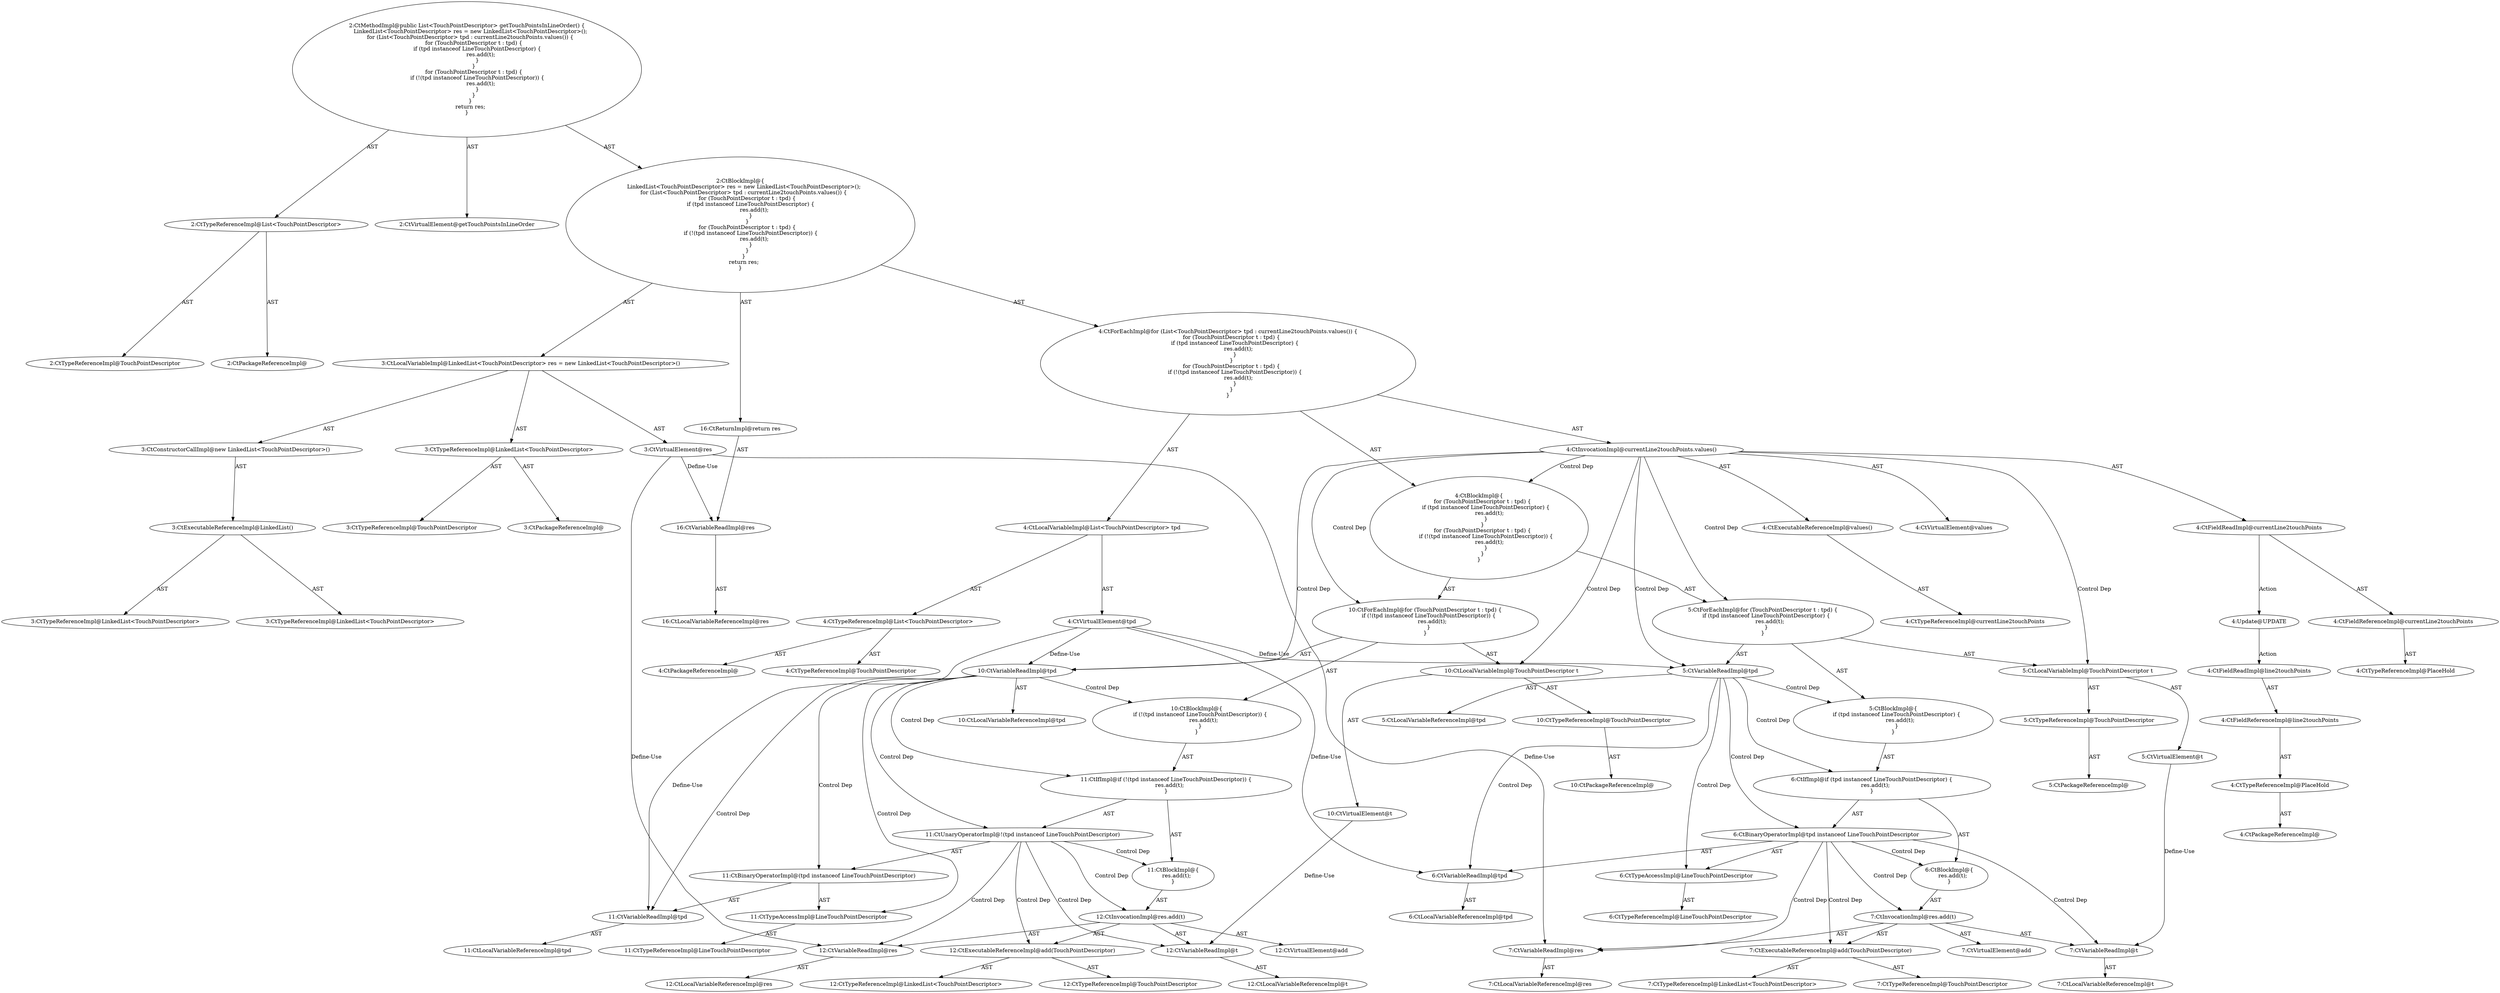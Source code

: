 digraph "getTouchPointsInLineOrder#?" {
0 [label="2:CtTypeReferenceImpl@List<TouchPointDescriptor>" shape=ellipse]
1 [label="2:CtPackageReferenceImpl@" shape=ellipse]
2 [label="2:CtTypeReferenceImpl@TouchPointDescriptor" shape=ellipse]
3 [label="2:CtVirtualElement@getTouchPointsInLineOrder" shape=ellipse]
4 [label="3:CtTypeReferenceImpl@LinkedList<TouchPointDescriptor>" shape=ellipse]
5 [label="3:CtPackageReferenceImpl@" shape=ellipse]
6 [label="3:CtTypeReferenceImpl@TouchPointDescriptor" shape=ellipse]
7 [label="3:CtExecutableReferenceImpl@LinkedList()" shape=ellipse]
8 [label="3:CtTypeReferenceImpl@LinkedList<TouchPointDescriptor>" shape=ellipse]
9 [label="3:CtTypeReferenceImpl@LinkedList<TouchPointDescriptor>" shape=ellipse]
10 [label="3:CtConstructorCallImpl@new LinkedList<TouchPointDescriptor>()" shape=ellipse]
11 [label="3:CtVirtualElement@res" shape=ellipse]
12 [label="3:CtLocalVariableImpl@LinkedList<TouchPointDescriptor> res = new LinkedList<TouchPointDescriptor>()" shape=ellipse]
13 [label="4:CtTypeReferenceImpl@List<TouchPointDescriptor>" shape=ellipse]
14 [label="4:CtPackageReferenceImpl@" shape=ellipse]
15 [label="4:CtTypeReferenceImpl@TouchPointDescriptor" shape=ellipse]
16 [label="4:CtVirtualElement@tpd" shape=ellipse]
17 [label="4:CtLocalVariableImpl@List<TouchPointDescriptor> tpd" shape=ellipse]
18 [label="4:CtExecutableReferenceImpl@values()" shape=ellipse]
19 [label="4:CtTypeReferenceImpl@currentLine2touchPoints" shape=ellipse]
20 [label="4:CtVirtualElement@values" shape=ellipse]
21 [label="4:CtFieldReferenceImpl@currentLine2touchPoints" shape=ellipse]
22 [label="4:CtTypeReferenceImpl@PlaceHold" shape=ellipse]
23 [label="4:CtFieldReadImpl@currentLine2touchPoints" shape=ellipse]
24 [label="4:CtInvocationImpl@currentLine2touchPoints.values()" shape=ellipse]
25 [label="5:CtTypeReferenceImpl@TouchPointDescriptor" shape=ellipse]
26 [label="5:CtPackageReferenceImpl@" shape=ellipse]
27 [label="5:CtVirtualElement@t" shape=ellipse]
28 [label="5:CtLocalVariableImpl@TouchPointDescriptor t" shape=ellipse]
29 [label="5:CtVariableReadImpl@tpd" shape=ellipse]
30 [label="5:CtLocalVariableReferenceImpl@tpd" shape=ellipse]
31 [label="6:CtVariableReadImpl@tpd" shape=ellipse]
32 [label="6:CtLocalVariableReferenceImpl@tpd" shape=ellipse]
33 [label="6:CtTypeAccessImpl@LineTouchPointDescriptor" shape=ellipse]
34 [label="6:CtTypeReferenceImpl@LineTouchPointDescriptor" shape=ellipse]
35 [label="6:CtBinaryOperatorImpl@tpd instanceof LineTouchPointDescriptor" shape=ellipse]
36 [label="7:CtExecutableReferenceImpl@add(TouchPointDescriptor)" shape=ellipse]
37 [label="7:CtTypeReferenceImpl@LinkedList<TouchPointDescriptor>" shape=ellipse]
38 [label="7:CtTypeReferenceImpl@TouchPointDescriptor" shape=ellipse]
39 [label="7:CtVirtualElement@add" shape=ellipse]
40 [label="7:CtVariableReadImpl@res" shape=ellipse]
41 [label="7:CtLocalVariableReferenceImpl@res" shape=ellipse]
42 [label="7:CtVariableReadImpl@t" shape=ellipse]
43 [label="7:CtLocalVariableReferenceImpl@t" shape=ellipse]
44 [label="7:CtInvocationImpl@res.add(t)" shape=ellipse]
45 [label="6:CtBlockImpl@\{
    res.add(t);
\}" shape=ellipse]
46 [label="6:CtIfImpl@if (tpd instanceof LineTouchPointDescriptor) \{
    res.add(t);
\}" shape=ellipse]
47 [label="5:CtBlockImpl@\{
    if (tpd instanceof LineTouchPointDescriptor) \{
        res.add(t);
    \}
\}" shape=ellipse]
48 [label="5:CtForEachImpl@for (TouchPointDescriptor t : tpd) \{
    if (tpd instanceof LineTouchPointDescriptor) \{
        res.add(t);
    \}
\}" shape=ellipse]
49 [label="10:CtTypeReferenceImpl@TouchPointDescriptor" shape=ellipse]
50 [label="10:CtPackageReferenceImpl@" shape=ellipse]
51 [label="10:CtVirtualElement@t" shape=ellipse]
52 [label="10:CtLocalVariableImpl@TouchPointDescriptor t" shape=ellipse]
53 [label="10:CtVariableReadImpl@tpd" shape=ellipse]
54 [label="10:CtLocalVariableReferenceImpl@tpd" shape=ellipse]
55 [label="11:CtVariableReadImpl@tpd" shape=ellipse]
56 [label="11:CtLocalVariableReferenceImpl@tpd" shape=ellipse]
57 [label="11:CtTypeAccessImpl@LineTouchPointDescriptor" shape=ellipse]
58 [label="11:CtTypeReferenceImpl@LineTouchPointDescriptor" shape=ellipse]
59 [label="11:CtBinaryOperatorImpl@(tpd instanceof LineTouchPointDescriptor)" shape=ellipse]
60 [label="11:CtUnaryOperatorImpl@!(tpd instanceof LineTouchPointDescriptor)" shape=ellipse]
61 [label="12:CtExecutableReferenceImpl@add(TouchPointDescriptor)" shape=ellipse]
62 [label="12:CtTypeReferenceImpl@LinkedList<TouchPointDescriptor>" shape=ellipse]
63 [label="12:CtTypeReferenceImpl@TouchPointDescriptor" shape=ellipse]
64 [label="12:CtVirtualElement@add" shape=ellipse]
65 [label="12:CtVariableReadImpl@res" shape=ellipse]
66 [label="12:CtLocalVariableReferenceImpl@res" shape=ellipse]
67 [label="12:CtVariableReadImpl@t" shape=ellipse]
68 [label="12:CtLocalVariableReferenceImpl@t" shape=ellipse]
69 [label="12:CtInvocationImpl@res.add(t)" shape=ellipse]
70 [label="11:CtBlockImpl@\{
    res.add(t);
\}" shape=ellipse]
71 [label="11:CtIfImpl@if (!(tpd instanceof LineTouchPointDescriptor)) \{
    res.add(t);
\}" shape=ellipse]
72 [label="10:CtBlockImpl@\{
    if (!(tpd instanceof LineTouchPointDescriptor)) \{
        res.add(t);
    \}
\}" shape=ellipse]
73 [label="10:CtForEachImpl@for (TouchPointDescriptor t : tpd) \{
    if (!(tpd instanceof LineTouchPointDescriptor)) \{
        res.add(t);
    \}
\}" shape=ellipse]
74 [label="4:CtBlockImpl@\{
    for (TouchPointDescriptor t : tpd) \{
        if (tpd instanceof LineTouchPointDescriptor) \{
            res.add(t);
        \}
    \}
    for (TouchPointDescriptor t : tpd) \{
        if (!(tpd instanceof LineTouchPointDescriptor)) \{
            res.add(t);
        \}
    \}
\}" shape=ellipse]
75 [label="4:CtForEachImpl@for (List<TouchPointDescriptor> tpd : currentLine2touchPoints.values()) \{
    for (TouchPointDescriptor t : tpd) \{
        if (tpd instanceof LineTouchPointDescriptor) \{
            res.add(t);
        \}
    \}
    for (TouchPointDescriptor t : tpd) \{
        if (!(tpd instanceof LineTouchPointDescriptor)) \{
            res.add(t);
        \}
    \}
\}" shape=ellipse]
76 [label="16:CtVariableReadImpl@res" shape=ellipse]
77 [label="16:CtLocalVariableReferenceImpl@res" shape=ellipse]
78 [label="16:CtReturnImpl@return res" shape=ellipse]
79 [label="2:CtBlockImpl@\{
    LinkedList<TouchPointDescriptor> res = new LinkedList<TouchPointDescriptor>();
    for (List<TouchPointDescriptor> tpd : currentLine2touchPoints.values()) \{
        for (TouchPointDescriptor t : tpd) \{
            if (tpd instanceof LineTouchPointDescriptor) \{
                res.add(t);
            \}
        \}
        for (TouchPointDescriptor t : tpd) \{
            if (!(tpd instanceof LineTouchPointDescriptor)) \{
                res.add(t);
            \}
        \}
    \}
    return res;
\}" shape=ellipse]
80 [label="2:CtMethodImpl@public List<TouchPointDescriptor> getTouchPointsInLineOrder() \{
    LinkedList<TouchPointDescriptor> res = new LinkedList<TouchPointDescriptor>();
    for (List<TouchPointDescriptor> tpd : currentLine2touchPoints.values()) \{
        for (TouchPointDescriptor t : tpd) \{
            if (tpd instanceof LineTouchPointDescriptor) \{
                res.add(t);
            \}
        \}
        for (TouchPointDescriptor t : tpd) \{
            if (!(tpd instanceof LineTouchPointDescriptor)) \{
                res.add(t);
            \}
        \}
    \}
    return res;
\}" shape=ellipse]
81 [label="4:Update@UPDATE" shape=ellipse]
82 [label="4:CtPackageReferenceImpl@" shape=ellipse]
83 [label="4:CtTypeReferenceImpl@PlaceHold" shape=ellipse]
84 [label="4:CtFieldReferenceImpl@line2touchPoints" shape=ellipse]
85 [label="4:CtFieldReadImpl@line2touchPoints" shape=ellipse]
0 -> 1 [label="AST"];
0 -> 2 [label="AST"];
4 -> 5 [label="AST"];
4 -> 6 [label="AST"];
7 -> 8 [label="AST"];
7 -> 9 [label="AST"];
10 -> 7 [label="AST"];
11 -> 40 [label="Define-Use"];
11 -> 65 [label="Define-Use"];
11 -> 76 [label="Define-Use"];
12 -> 11 [label="AST"];
12 -> 4 [label="AST"];
12 -> 10 [label="AST"];
13 -> 14 [label="AST"];
13 -> 15 [label="AST"];
16 -> 29 [label="Define-Use"];
16 -> 31 [label="Define-Use"];
16 -> 53 [label="Define-Use"];
16 -> 55 [label="Define-Use"];
17 -> 16 [label="AST"];
17 -> 13 [label="AST"];
18 -> 19 [label="AST"];
21 -> 22 [label="AST"];
23 -> 21 [label="AST"];
23 -> 81 [label="Action"];
24 -> 20 [label="AST"];
24 -> 23 [label="AST"];
24 -> 18 [label="AST"];
24 -> 74 [label="Control Dep"];
24 -> 48 [label="Control Dep"];
24 -> 28 [label="Control Dep"];
24 -> 29 [label="Control Dep"];
24 -> 73 [label="Control Dep"];
24 -> 52 [label="Control Dep"];
24 -> 53 [label="Control Dep"];
25 -> 26 [label="AST"];
27 -> 42 [label="Define-Use"];
28 -> 27 [label="AST"];
28 -> 25 [label="AST"];
29 -> 30 [label="AST"];
29 -> 47 [label="Control Dep"];
29 -> 46 [label="Control Dep"];
29 -> 35 [label="Control Dep"];
29 -> 31 [label="Control Dep"];
29 -> 33 [label="Control Dep"];
31 -> 32 [label="AST"];
33 -> 34 [label="AST"];
35 -> 31 [label="AST"];
35 -> 33 [label="AST"];
35 -> 45 [label="Control Dep"];
35 -> 44 [label="Control Dep"];
35 -> 36 [label="Control Dep"];
35 -> 40 [label="Control Dep"];
35 -> 42 [label="Control Dep"];
36 -> 37 [label="AST"];
36 -> 38 [label="AST"];
40 -> 41 [label="AST"];
42 -> 43 [label="AST"];
44 -> 39 [label="AST"];
44 -> 40 [label="AST"];
44 -> 36 [label="AST"];
44 -> 42 [label="AST"];
45 -> 44 [label="AST"];
46 -> 35 [label="AST"];
46 -> 45 [label="AST"];
47 -> 46 [label="AST"];
48 -> 28 [label="AST"];
48 -> 29 [label="AST"];
48 -> 47 [label="AST"];
49 -> 50 [label="AST"];
51 -> 67 [label="Define-Use"];
52 -> 51 [label="AST"];
52 -> 49 [label="AST"];
53 -> 54 [label="AST"];
53 -> 72 [label="Control Dep"];
53 -> 71 [label="Control Dep"];
53 -> 60 [label="Control Dep"];
53 -> 59 [label="Control Dep"];
53 -> 55 [label="Control Dep"];
53 -> 57 [label="Control Dep"];
55 -> 56 [label="AST"];
57 -> 58 [label="AST"];
59 -> 55 [label="AST"];
59 -> 57 [label="AST"];
60 -> 59 [label="AST"];
60 -> 70 [label="Control Dep"];
60 -> 69 [label="Control Dep"];
60 -> 61 [label="Control Dep"];
60 -> 65 [label="Control Dep"];
60 -> 67 [label="Control Dep"];
61 -> 62 [label="AST"];
61 -> 63 [label="AST"];
65 -> 66 [label="AST"];
67 -> 68 [label="AST"];
69 -> 64 [label="AST"];
69 -> 65 [label="AST"];
69 -> 61 [label="AST"];
69 -> 67 [label="AST"];
70 -> 69 [label="AST"];
71 -> 60 [label="AST"];
71 -> 70 [label="AST"];
72 -> 71 [label="AST"];
73 -> 52 [label="AST"];
73 -> 53 [label="AST"];
73 -> 72 [label="AST"];
74 -> 48 [label="AST"];
74 -> 73 [label="AST"];
75 -> 17 [label="AST"];
75 -> 24 [label="AST"];
75 -> 74 [label="AST"];
76 -> 77 [label="AST"];
78 -> 76 [label="AST"];
79 -> 12 [label="AST"];
79 -> 75 [label="AST"];
79 -> 78 [label="AST"];
80 -> 3 [label="AST"];
80 -> 0 [label="AST"];
80 -> 79 [label="AST"];
81 -> 85 [label="Action"];
83 -> 82 [label="AST"];
84 -> 83 [label="AST"];
85 -> 84 [label="AST"];
}